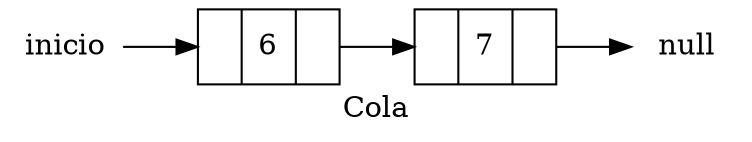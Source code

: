 digraph lista{
rankdir = LR;
inicio [shape = plaintext, label = "inicio"];
null [shape = plaintext, label = "null"];
struct0 [shape = record,label="{<f0> |<f1>6 |<f2> }"];
struct1 [shape = record,label="{<f0> |<f1>7 |<f2> }"];
struct0 -> struct1;
label = "Cola";
inicio -> struct0;
struct1 -> null;
}